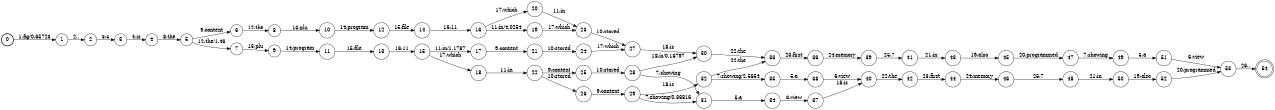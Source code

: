 digraph FST {
rankdir = LR;
size = "8.5,11";
label = "";
center = 1;
orientation = Portrait;
ranksep = "0.4";
nodesep = "0.25";
0 [label = "0", shape = circle, style = bold, fontsize = 14]
	0 -> 1 [label = "1:fig/0.65723", fontsize = 14];
1 [label = "1", shape = circle, style = solid, fontsize = 14]
	1 -> 2 [label = "2:.", fontsize = 14];
2 [label = "2", shape = circle, style = solid, fontsize = 14]
	2 -> 3 [label = "3:5", fontsize = 14];
3 [label = "3", shape = circle, style = solid, fontsize = 14]
	3 -> 4 [label = "4:is", fontsize = 14];
4 [label = "4", shape = circle, style = solid, fontsize = 14]
	4 -> 5 [label = "8:the", fontsize = 14];
5 [label = "5", shape = circle, style = solid, fontsize = 14]
	5 -> 7 [label = "12:the/1.46", fontsize = 14];
	5 -> 6 [label = "9:content", fontsize = 14];
6 [label = "6", shape = circle, style = solid, fontsize = 14]
	6 -> 8 [label = "12:the", fontsize = 14];
7 [label = "7", shape = circle, style = solid, fontsize = 14]
	7 -> 9 [label = "13:plu", fontsize = 14];
8 [label = "8", shape = circle, style = solid, fontsize = 14]
	8 -> 10 [label = "13:plu", fontsize = 14];
9 [label = "9", shape = circle, style = solid, fontsize = 14]
	9 -> 11 [label = "14:program", fontsize = 14];
10 [label = "10", shape = circle, style = solid, fontsize = 14]
	10 -> 12 [label = "14:program", fontsize = 14];
11 [label = "11", shape = circle, style = solid, fontsize = 14]
	11 -> 13 [label = "15:file", fontsize = 14];
12 [label = "12", shape = circle, style = solid, fontsize = 14]
	12 -> 14 [label = "15:file", fontsize = 14];
13 [label = "13", shape = circle, style = solid, fontsize = 14]
	13 -> 15 [label = "16:11", fontsize = 14];
14 [label = "14", shape = circle, style = solid, fontsize = 14]
	14 -> 16 [label = "16:11", fontsize = 14];
15 [label = "15", shape = circle, style = solid, fontsize = 14]
	15 -> 17 [label = "11:in/1.1787", fontsize = 14];
	15 -> 18 [label = "17:which", fontsize = 14];
16 [label = "16", shape = circle, style = solid, fontsize = 14]
	16 -> 19 [label = "11:in/4.0254", fontsize = 14];
	16 -> 20 [label = "17:which", fontsize = 14];
17 [label = "17", shape = circle, style = solid, fontsize = 14]
	17 -> 21 [label = "9:content", fontsize = 14];
18 [label = "18", shape = circle, style = solid, fontsize = 14]
	18 -> 22 [label = "11:in", fontsize = 14];
19 [label = "19", shape = circle, style = solid, fontsize = 14]
	19 -> 23 [label = "17:which", fontsize = 14];
20 [label = "20", shape = circle, style = solid, fontsize = 14]
	20 -> 23 [label = "11:in", fontsize = 14];
21 [label = "21", shape = circle, style = solid, fontsize = 14]
	21 -> 24 [label = "10:stored", fontsize = 14];
22 [label = "22", shape = circle, style = solid, fontsize = 14]
	22 -> 25 [label = "9:content", fontsize = 14];
	22 -> 26 [label = "10:stored", fontsize = 14];
23 [label = "23", shape = circle, style = solid, fontsize = 14]
	23 -> 27 [label = "10:stored", fontsize = 14];
24 [label = "24", shape = circle, style = solid, fontsize = 14]
	24 -> 27 [label = "17:which", fontsize = 14];
25 [label = "25", shape = circle, style = solid, fontsize = 14]
	25 -> 28 [label = "10:stored", fontsize = 14];
26 [label = "26", shape = circle, style = solid, fontsize = 14]
	26 -> 29 [label = "9:content", fontsize = 14];
27 [label = "27", shape = circle, style = solid, fontsize = 14]
	27 -> 30 [label = "18:is", fontsize = 14];
28 [label = "28", shape = circle, style = solid, fontsize = 14]
	28 -> 30 [label = "18:is/0.16797", fontsize = 14];
	28 -> 31 [label = "7:showing", fontsize = 14];
29 [label = "29", shape = circle, style = solid, fontsize = 14]
	29 -> 32 [label = "18:is", fontsize = 14];
	29 -> 31 [label = "7:showing/0.36816", fontsize = 14];
30 [label = "30", shape = circle, style = solid, fontsize = 14]
	30 -> 33 [label = "22:the", fontsize = 14];
31 [label = "31", shape = circle, style = solid, fontsize = 14]
	31 -> 34 [label = "5:a", fontsize = 14];
32 [label = "32", shape = circle, style = solid, fontsize = 14]
	32 -> 35 [label = "7:showing/2.5654", fontsize = 14];
	32 -> 33 [label = "22:the", fontsize = 14];
33 [label = "33", shape = circle, style = solid, fontsize = 14]
	33 -> 36 [label = "23:first", fontsize = 14];
34 [label = "34", shape = circle, style = solid, fontsize = 14]
	34 -> 37 [label = "6:view", fontsize = 14];
35 [label = "35", shape = circle, style = solid, fontsize = 14]
	35 -> 38 [label = "5:a", fontsize = 14];
36 [label = "36", shape = circle, style = solid, fontsize = 14]
	36 -> 39 [label = "24:memory", fontsize = 14];
37 [label = "37", shape = circle, style = solid, fontsize = 14]
	37 -> 40 [label = "18:is", fontsize = 14];
38 [label = "38", shape = circle, style = solid, fontsize = 14]
	38 -> 40 [label = "6:view", fontsize = 14];
39 [label = "39", shape = circle, style = solid, fontsize = 14]
	39 -> 41 [label = "25:7", fontsize = 14];
40 [label = "40", shape = circle, style = solid, fontsize = 14]
	40 -> 42 [label = "22:the", fontsize = 14];
41 [label = "41", shape = circle, style = solid, fontsize = 14]
	41 -> 43 [label = "21:in", fontsize = 14];
42 [label = "42", shape = circle, style = solid, fontsize = 14]
	42 -> 44 [label = "23:first", fontsize = 14];
43 [label = "43", shape = circle, style = solid, fontsize = 14]
	43 -> 45 [label = "19:also", fontsize = 14];
44 [label = "44", shape = circle, style = solid, fontsize = 14]
	44 -> 46 [label = "24:memory", fontsize = 14];
45 [label = "45", shape = circle, style = solid, fontsize = 14]
	45 -> 47 [label = "20:programmed", fontsize = 14];
46 [label = "46", shape = circle, style = solid, fontsize = 14]
	46 -> 48 [label = "25:7", fontsize = 14];
47 [label = "47", shape = circle, style = solid, fontsize = 14]
	47 -> 49 [label = "7:showing", fontsize = 14];
48 [label = "48", shape = circle, style = solid, fontsize = 14]
	48 -> 50 [label = "21:in", fontsize = 14];
49 [label = "49", shape = circle, style = solid, fontsize = 14]
	49 -> 51 [label = "5:a", fontsize = 14];
50 [label = "50", shape = circle, style = solid, fontsize = 14]
	50 -> 52 [label = "19:also", fontsize = 14];
51 [label = "51", shape = circle, style = solid, fontsize = 14]
	51 -> 53 [label = "6:view", fontsize = 14];
52 [label = "52", shape = circle, style = solid, fontsize = 14]
	52 -> 53 [label = "20:programmed", fontsize = 14];
53 [label = "53", shape = circle, style = solid, fontsize = 14]
	53 -> 54 [label = "26:.", fontsize = 14];
54 [label = "54", shape = doublecircle, style = solid, fontsize = 14]
}
